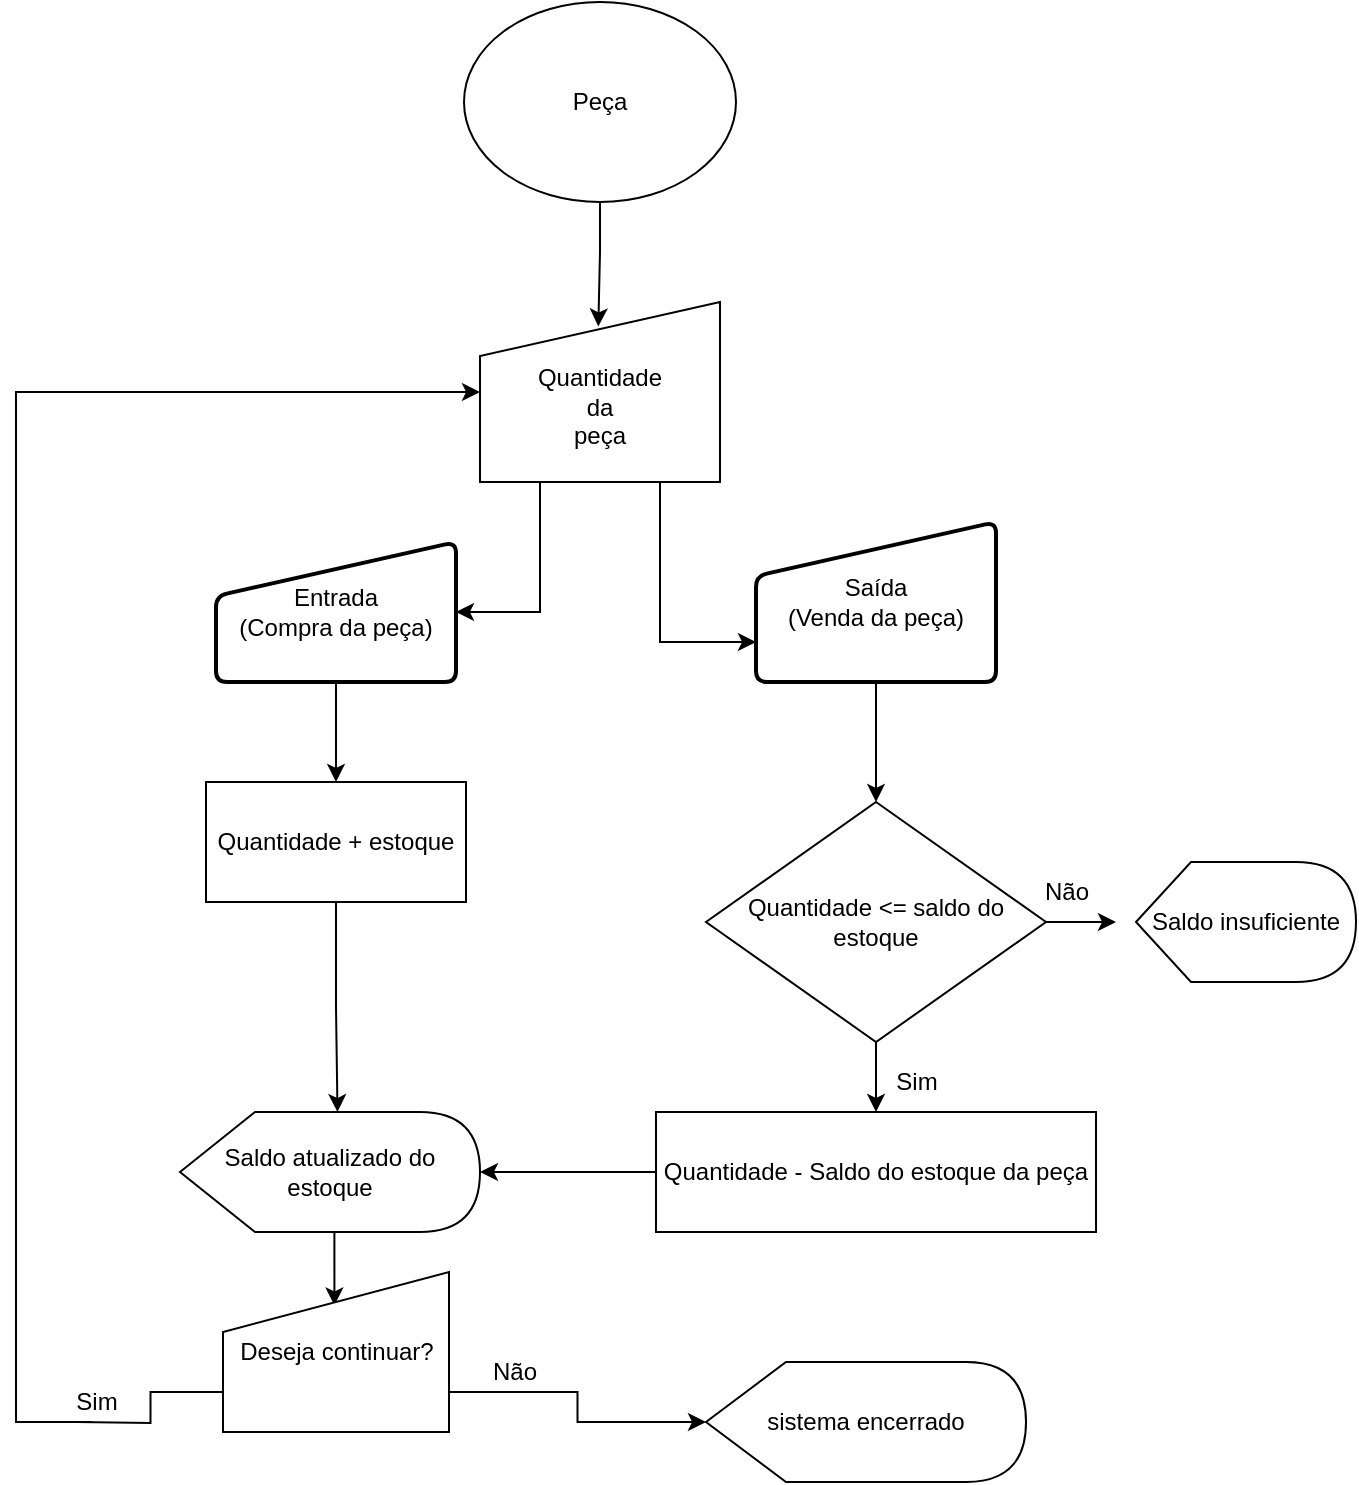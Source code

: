 <mxfile version="20.5.3" type="github">
  <diagram id="2-5Cp_Lj5YXHeEUB76e6" name="Página-1">
    <mxGraphModel dx="1221" dy="644" grid="1" gridSize="10" guides="1" tooltips="1" connect="1" arrows="1" fold="1" page="1" pageScale="1" pageWidth="827" pageHeight="1169" math="0" shadow="0">
      <root>
        <mxCell id="0" />
        <mxCell id="1" parent="0" />
        <mxCell id="NpaPo7YRu0MvinR8lYgY-16" style="edgeStyle=orthogonalEdgeStyle;rounded=0;orthogonalLoop=1;jettySize=auto;html=1;exitX=0.5;exitY=1;exitDx=0;exitDy=0;entryX=0.493;entryY=0.136;entryDx=0;entryDy=0;entryPerimeter=0;" edge="1" parent="1" source="NpaPo7YRu0MvinR8lYgY-1" target="NpaPo7YRu0MvinR8lYgY-10">
          <mxGeometry relative="1" as="geometry" />
        </mxCell>
        <mxCell id="NpaPo7YRu0MvinR8lYgY-1" value="Peça" style="ellipse;whiteSpace=wrap;html=1;" vertex="1" parent="1">
          <mxGeometry x="344" y="30" width="136" height="100" as="geometry" />
        </mxCell>
        <mxCell id="NpaPo7YRu0MvinR8lYgY-19" style="edgeStyle=orthogonalEdgeStyle;rounded=0;orthogonalLoop=1;jettySize=auto;html=1;exitX=0.5;exitY=1;exitDx=0;exitDy=0;entryX=0.5;entryY=0;entryDx=0;entryDy=0;" edge="1" parent="1" source="NpaPo7YRu0MvinR8lYgY-5" target="NpaPo7YRu0MvinR8lYgY-17">
          <mxGeometry relative="1" as="geometry" />
        </mxCell>
        <mxCell id="NpaPo7YRu0MvinR8lYgY-5" value="Entrada&lt;br&gt;(Compra da peça)" style="html=1;strokeWidth=2;shape=manualInput;whiteSpace=wrap;rounded=1;size=27;arcSize=11;" vertex="1" parent="1">
          <mxGeometry x="220" y="300" width="120" height="70" as="geometry" />
        </mxCell>
        <mxCell id="NpaPo7YRu0MvinR8lYgY-21" style="edgeStyle=orthogonalEdgeStyle;rounded=0;orthogonalLoop=1;jettySize=auto;html=1;exitX=0.5;exitY=1;exitDx=0;exitDy=0;entryX=0.5;entryY=0;entryDx=0;entryDy=0;" edge="1" parent="1" source="NpaPo7YRu0MvinR8lYgY-6" target="NpaPo7YRu0MvinR8lYgY-23">
          <mxGeometry relative="1" as="geometry">
            <mxPoint x="550" y="420" as="targetPoint" />
          </mxGeometry>
        </mxCell>
        <mxCell id="NpaPo7YRu0MvinR8lYgY-6" value="Saída&lt;br&gt;(Venda da peça)" style="html=1;strokeWidth=2;shape=manualInput;whiteSpace=wrap;rounded=1;size=27;arcSize=11;" vertex="1" parent="1">
          <mxGeometry x="490" y="290" width="120" height="80" as="geometry" />
        </mxCell>
        <mxCell id="NpaPo7YRu0MvinR8lYgY-13" style="edgeStyle=orthogonalEdgeStyle;rounded=0;orthogonalLoop=1;jettySize=auto;html=1;exitX=0.75;exitY=1;exitDx=0;exitDy=0;entryX=0;entryY=0.75;entryDx=0;entryDy=0;" edge="1" parent="1" source="NpaPo7YRu0MvinR8lYgY-10" target="NpaPo7YRu0MvinR8lYgY-6">
          <mxGeometry relative="1" as="geometry" />
        </mxCell>
        <mxCell id="NpaPo7YRu0MvinR8lYgY-14" style="edgeStyle=orthogonalEdgeStyle;rounded=0;orthogonalLoop=1;jettySize=auto;html=1;exitX=0.25;exitY=1;exitDx=0;exitDy=0;entryX=1;entryY=0.5;entryDx=0;entryDy=0;" edge="1" parent="1" source="NpaPo7YRu0MvinR8lYgY-10" target="NpaPo7YRu0MvinR8lYgY-5">
          <mxGeometry relative="1" as="geometry" />
        </mxCell>
        <mxCell id="NpaPo7YRu0MvinR8lYgY-10" value="&lt;br&gt;Quantidade &lt;br&gt;da&lt;br&gt;peça" style="shape=manualInput;whiteSpace=wrap;html=1;size=27;" vertex="1" parent="1">
          <mxGeometry x="352" y="180" width="120" height="90" as="geometry" />
        </mxCell>
        <mxCell id="NpaPo7YRu0MvinR8lYgY-33" style="edgeStyle=orthogonalEdgeStyle;rounded=0;orthogonalLoop=1;jettySize=auto;html=1;exitX=0.5;exitY=1;exitDx=0;exitDy=0;entryX=0;entryY=0;entryDx=78.75;entryDy=0;entryPerimeter=0;" edge="1" parent="1" source="NpaPo7YRu0MvinR8lYgY-17" target="NpaPo7YRu0MvinR8lYgY-30">
          <mxGeometry relative="1" as="geometry" />
        </mxCell>
        <mxCell id="NpaPo7YRu0MvinR8lYgY-17" value="Quantidade + estoque" style="rounded=0;whiteSpace=wrap;html=1;" vertex="1" parent="1">
          <mxGeometry x="215" y="420" width="130" height="60" as="geometry" />
        </mxCell>
        <mxCell id="NpaPo7YRu0MvinR8lYgY-24" style="edgeStyle=orthogonalEdgeStyle;rounded=0;orthogonalLoop=1;jettySize=auto;html=1;exitX=1;exitY=0.5;exitDx=0;exitDy=0;entryX=0;entryY=0.5;entryDx=0;entryDy=0;" edge="1" parent="1" source="NpaPo7YRu0MvinR8lYgY-23">
          <mxGeometry relative="1" as="geometry">
            <mxPoint x="670" y="490" as="targetPoint" />
          </mxGeometry>
        </mxCell>
        <mxCell id="NpaPo7YRu0MvinR8lYgY-27" style="edgeStyle=orthogonalEdgeStyle;rounded=0;orthogonalLoop=1;jettySize=auto;html=1;exitX=0.5;exitY=1;exitDx=0;exitDy=0;entryX=0.5;entryY=0;entryDx=0;entryDy=0;" edge="1" parent="1" source="NpaPo7YRu0MvinR8lYgY-23" target="NpaPo7YRu0MvinR8lYgY-25">
          <mxGeometry relative="1" as="geometry" />
        </mxCell>
        <mxCell id="NpaPo7YRu0MvinR8lYgY-23" value="Quantidade &amp;lt;= saldo do estoque" style="rhombus;whiteSpace=wrap;html=1;" vertex="1" parent="1">
          <mxGeometry x="465" y="430" width="170" height="120" as="geometry" />
        </mxCell>
        <mxCell id="NpaPo7YRu0MvinR8lYgY-34" style="edgeStyle=orthogonalEdgeStyle;rounded=0;orthogonalLoop=1;jettySize=auto;html=1;exitX=0;exitY=0.5;exitDx=0;exitDy=0;entryX=1;entryY=0.5;entryDx=0;entryDy=0;entryPerimeter=0;" edge="1" parent="1" source="NpaPo7YRu0MvinR8lYgY-25" target="NpaPo7YRu0MvinR8lYgY-30">
          <mxGeometry relative="1" as="geometry" />
        </mxCell>
        <mxCell id="NpaPo7YRu0MvinR8lYgY-25" value="Quantidade - Saldo do estoque da peça" style="rounded=0;whiteSpace=wrap;html=1;" vertex="1" parent="1">
          <mxGeometry x="440" y="585" width="220" height="60" as="geometry" />
        </mxCell>
        <mxCell id="NpaPo7YRu0MvinR8lYgY-26" value="Não" style="text;html=1;align=center;verticalAlign=middle;resizable=0;points=[];autosize=1;strokeColor=none;fillColor=none;" vertex="1" parent="1">
          <mxGeometry x="620" y="460" width="50" height="30" as="geometry" />
        </mxCell>
        <mxCell id="NpaPo7YRu0MvinR8lYgY-28" value="Sim" style="text;html=1;align=center;verticalAlign=middle;resizable=0;points=[];autosize=1;strokeColor=none;fillColor=none;" vertex="1" parent="1">
          <mxGeometry x="550" y="555" width="40" height="30" as="geometry" />
        </mxCell>
        <mxCell id="NpaPo7YRu0MvinR8lYgY-29" value="Saldo insuficiente" style="shape=display;whiteSpace=wrap;html=1;" vertex="1" parent="1">
          <mxGeometry x="680" y="460" width="110" height="60" as="geometry" />
        </mxCell>
        <mxCell id="NpaPo7YRu0MvinR8lYgY-45" style="edgeStyle=orthogonalEdgeStyle;rounded=0;orthogonalLoop=1;jettySize=auto;html=1;exitX=0;exitY=0;exitDx=78.75;exitDy=60;exitPerimeter=0;entryX=0.493;entryY=0.209;entryDx=0;entryDy=0;entryPerimeter=0;" edge="1" parent="1" source="NpaPo7YRu0MvinR8lYgY-30" target="NpaPo7YRu0MvinR8lYgY-35">
          <mxGeometry relative="1" as="geometry" />
        </mxCell>
        <mxCell id="NpaPo7YRu0MvinR8lYgY-30" value="Saldo atualizado do estoque" style="shape=display;whiteSpace=wrap;html=1;" vertex="1" parent="1">
          <mxGeometry x="202" y="585" width="150" height="60" as="geometry" />
        </mxCell>
        <mxCell id="NpaPo7YRu0MvinR8lYgY-36" style="edgeStyle=orthogonalEdgeStyle;rounded=0;orthogonalLoop=1;jettySize=auto;html=1;entryX=0;entryY=0.5;entryDx=0;entryDy=0;startArrow=none;" edge="1" parent="1" target="NpaPo7YRu0MvinR8lYgY-10">
          <mxGeometry relative="1" as="geometry">
            <mxPoint x="158" y="740" as="sourcePoint" />
            <Array as="points">
              <mxPoint x="120" y="740" />
              <mxPoint x="120" y="225" />
            </Array>
          </mxGeometry>
        </mxCell>
        <mxCell id="NpaPo7YRu0MvinR8lYgY-38" style="edgeStyle=orthogonalEdgeStyle;rounded=0;orthogonalLoop=1;jettySize=auto;html=1;exitX=1;exitY=0.75;exitDx=0;exitDy=0;entryX=0;entryY=0.5;entryDx=0;entryDy=0;entryPerimeter=0;" edge="1" parent="1" source="NpaPo7YRu0MvinR8lYgY-35" target="NpaPo7YRu0MvinR8lYgY-37">
          <mxGeometry relative="1" as="geometry" />
        </mxCell>
        <mxCell id="NpaPo7YRu0MvinR8lYgY-35" value="Deseja continuar?" style="shape=manualInput;whiteSpace=wrap;html=1;" vertex="1" parent="1">
          <mxGeometry x="223.5" y="665" width="113" height="80" as="geometry" />
        </mxCell>
        <mxCell id="NpaPo7YRu0MvinR8lYgY-37" value="sistema encerrado" style="shape=display;whiteSpace=wrap;html=1;" vertex="1" parent="1">
          <mxGeometry x="465" y="710" width="160" height="60" as="geometry" />
        </mxCell>
        <mxCell id="NpaPo7YRu0MvinR8lYgY-39" value="Não" style="text;html=1;align=center;verticalAlign=middle;resizable=0;points=[];autosize=1;strokeColor=none;fillColor=none;" vertex="1" parent="1">
          <mxGeometry x="344" y="700" width="50" height="30" as="geometry" />
        </mxCell>
        <mxCell id="NpaPo7YRu0MvinR8lYgY-41" value="" style="edgeStyle=orthogonalEdgeStyle;rounded=0;orthogonalLoop=1;jettySize=auto;html=1;exitX=0;exitY=0.75;exitDx=0;exitDy=0;endArrow=none;" edge="1" parent="1" source="NpaPo7YRu0MvinR8lYgY-35">
          <mxGeometry relative="1" as="geometry">
            <mxPoint x="223.5" y="740" as="sourcePoint" />
            <mxPoint x="150" y="740" as="targetPoint" />
          </mxGeometry>
        </mxCell>
        <mxCell id="NpaPo7YRu0MvinR8lYgY-42" value="Sim" style="text;html=1;align=center;verticalAlign=middle;resizable=0;points=[];autosize=1;strokeColor=none;fillColor=none;" vertex="1" parent="1">
          <mxGeometry x="140" y="715" width="40" height="30" as="geometry" />
        </mxCell>
      </root>
    </mxGraphModel>
  </diagram>
</mxfile>

